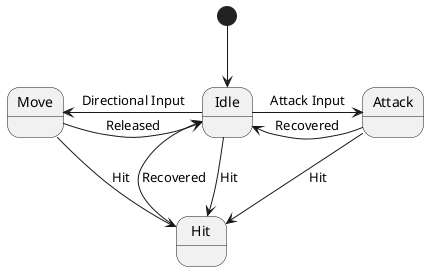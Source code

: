 @startuml
hide circle
skinparam monochrome true
skinparam shadowing false

[*] -down-> Idle

Idle -left-> Move : Directional Input
Idle -right-> Attack : Attack Input
Idle -down-> Hit : Hit

Move -right-> Idle : Released
Move -down-> Hit : Hit

Attack -left-> Idle : Recovered
Attack -down-> Hit : Hit

Hit -up-> Idle : Recovered

@enduml
